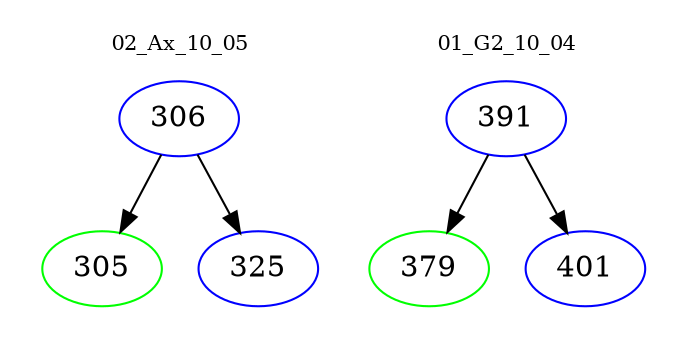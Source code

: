 digraph{
subgraph cluster_0 {
color = white
label = "02_Ax_10_05";
fontsize=10;
T0_306 [label="306", color="blue"]
T0_306 -> T0_305 [color="black"]
T0_305 [label="305", color="green"]
T0_306 -> T0_325 [color="black"]
T0_325 [label="325", color="blue"]
}
subgraph cluster_1 {
color = white
label = "01_G2_10_04";
fontsize=10;
T1_391 [label="391", color="blue"]
T1_391 -> T1_379 [color="black"]
T1_379 [label="379", color="green"]
T1_391 -> T1_401 [color="black"]
T1_401 [label="401", color="blue"]
}
}
